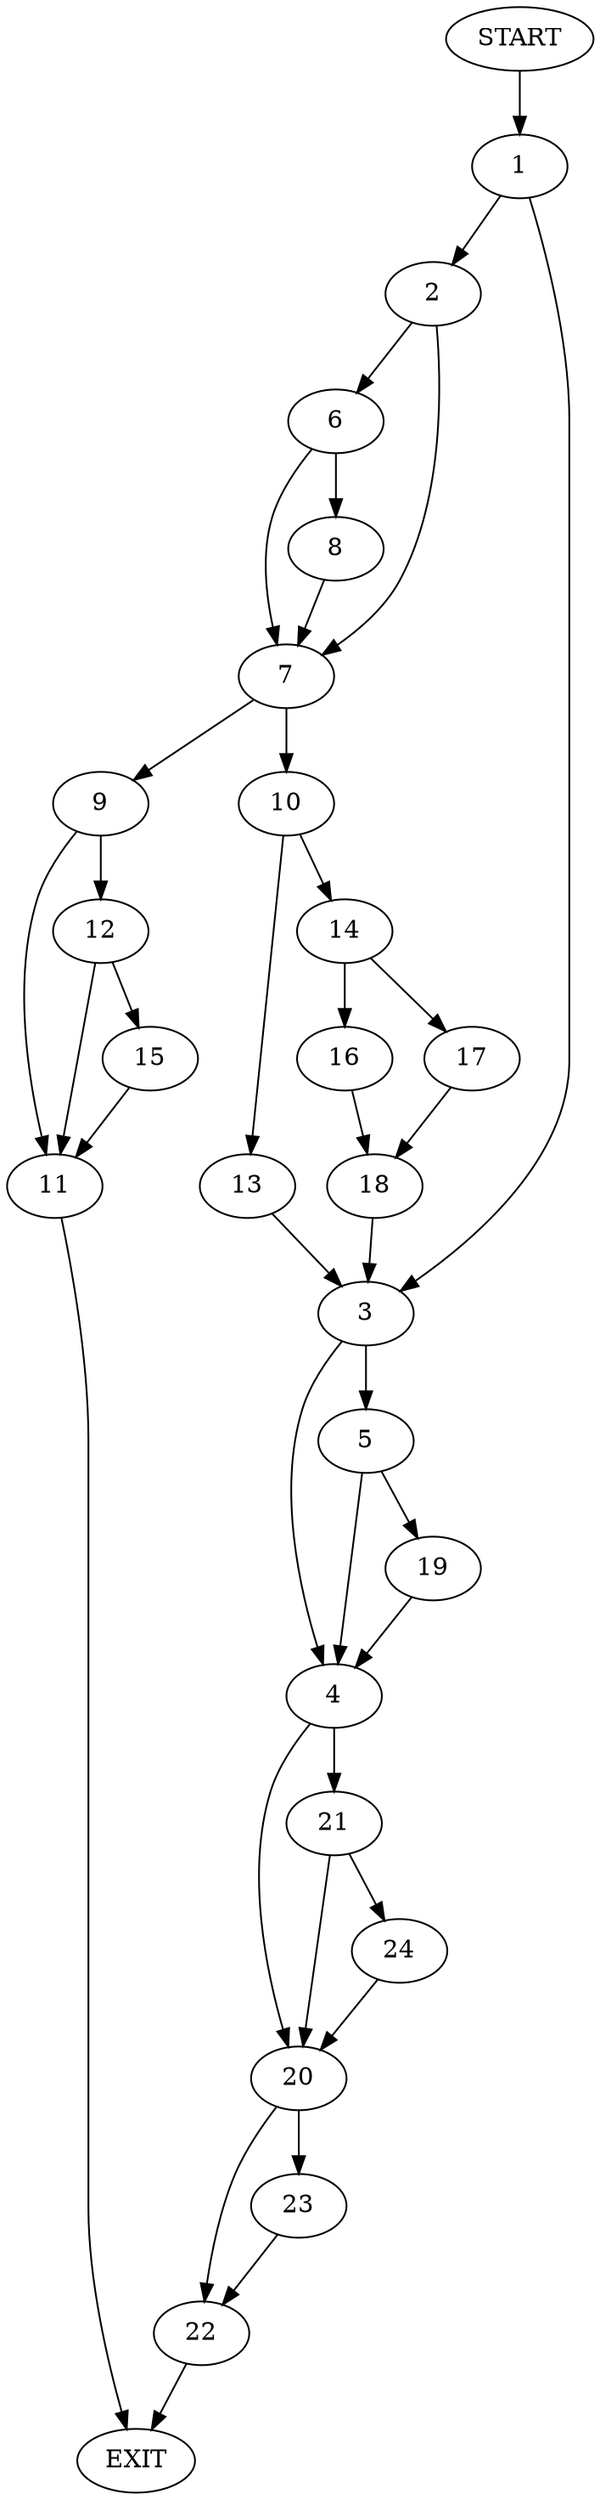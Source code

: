 digraph {
0 [label="START"]
25 [label="EXIT"]
0 -> 1
1 -> 2
1 -> 3
3 -> 4
3 -> 5
2 -> 6
2 -> 7
6 -> 8
6 -> 7
7 -> 9
7 -> 10
8 -> 7
9 -> 11
9 -> 12
10 -> 13
10 -> 14
11 -> 25
12 -> 15
12 -> 11
15 -> 11
13 -> 3
14 -> 16
14 -> 17
17 -> 18
16 -> 18
18 -> 3
5 -> 4
5 -> 19
4 -> 20
4 -> 21
19 -> 4
20 -> 22
20 -> 23
21 -> 20
21 -> 24
24 -> 20
23 -> 22
22 -> 25
}
